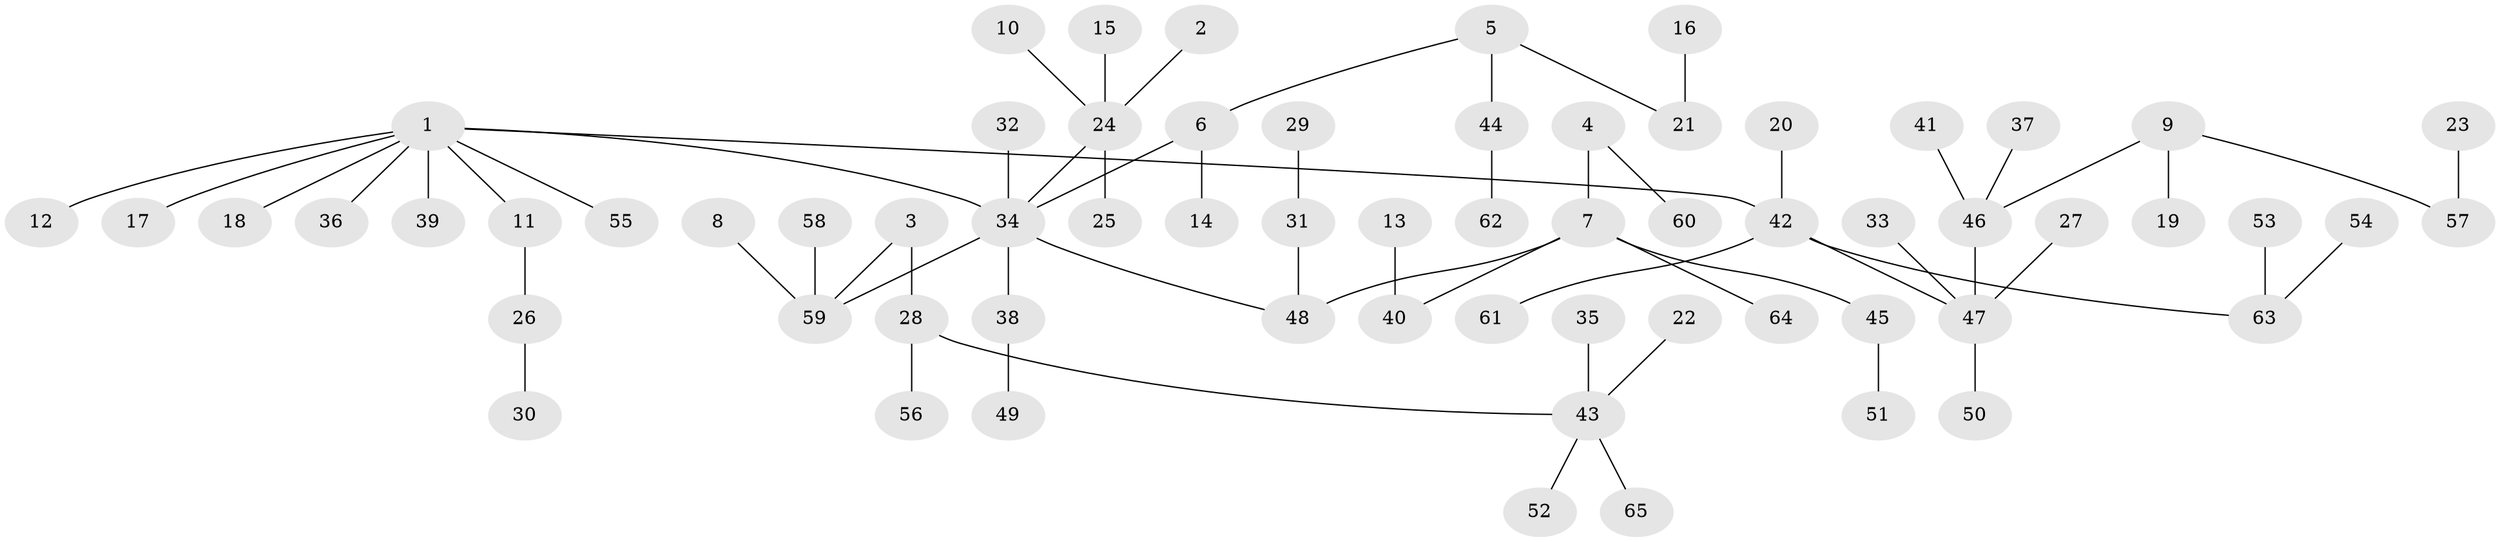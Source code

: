 // original degree distribution, {2: 0.27906976744186046, 5: 0.03875968992248062, 8: 0.007751937984496124, 3: 0.13178294573643412, 6: 0.023255813953488372, 1: 0.4883720930232558, 4: 0.023255813953488372, 7: 0.007751937984496124}
// Generated by graph-tools (version 1.1) at 2025/26/03/09/25 03:26:29]
// undirected, 65 vertices, 64 edges
graph export_dot {
graph [start="1"]
  node [color=gray90,style=filled];
  1;
  2;
  3;
  4;
  5;
  6;
  7;
  8;
  9;
  10;
  11;
  12;
  13;
  14;
  15;
  16;
  17;
  18;
  19;
  20;
  21;
  22;
  23;
  24;
  25;
  26;
  27;
  28;
  29;
  30;
  31;
  32;
  33;
  34;
  35;
  36;
  37;
  38;
  39;
  40;
  41;
  42;
  43;
  44;
  45;
  46;
  47;
  48;
  49;
  50;
  51;
  52;
  53;
  54;
  55;
  56;
  57;
  58;
  59;
  60;
  61;
  62;
  63;
  64;
  65;
  1 -- 11 [weight=1.0];
  1 -- 12 [weight=1.0];
  1 -- 17 [weight=1.0];
  1 -- 18 [weight=1.0];
  1 -- 34 [weight=1.0];
  1 -- 36 [weight=1.0];
  1 -- 39 [weight=1.0];
  1 -- 42 [weight=1.0];
  1 -- 55 [weight=1.0];
  2 -- 24 [weight=1.0];
  3 -- 28 [weight=1.0];
  3 -- 59 [weight=1.0];
  4 -- 7 [weight=1.0];
  4 -- 60 [weight=1.0];
  5 -- 6 [weight=1.0];
  5 -- 21 [weight=1.0];
  5 -- 44 [weight=1.0];
  6 -- 14 [weight=1.0];
  6 -- 34 [weight=1.0];
  7 -- 40 [weight=1.0];
  7 -- 45 [weight=1.0];
  7 -- 48 [weight=1.0];
  7 -- 64 [weight=1.0];
  8 -- 59 [weight=1.0];
  9 -- 19 [weight=1.0];
  9 -- 46 [weight=1.0];
  9 -- 57 [weight=1.0];
  10 -- 24 [weight=1.0];
  11 -- 26 [weight=1.0];
  13 -- 40 [weight=1.0];
  15 -- 24 [weight=1.0];
  16 -- 21 [weight=1.0];
  20 -- 42 [weight=1.0];
  22 -- 43 [weight=1.0];
  23 -- 57 [weight=1.0];
  24 -- 25 [weight=1.0];
  24 -- 34 [weight=1.0];
  26 -- 30 [weight=1.0];
  27 -- 47 [weight=1.0];
  28 -- 43 [weight=1.0];
  28 -- 56 [weight=1.0];
  29 -- 31 [weight=1.0];
  31 -- 48 [weight=1.0];
  32 -- 34 [weight=1.0];
  33 -- 47 [weight=1.0];
  34 -- 38 [weight=1.0];
  34 -- 48 [weight=1.0];
  34 -- 59 [weight=1.0];
  35 -- 43 [weight=1.0];
  37 -- 46 [weight=1.0];
  38 -- 49 [weight=1.0];
  41 -- 46 [weight=1.0];
  42 -- 47 [weight=1.0];
  42 -- 61 [weight=1.0];
  42 -- 63 [weight=1.0];
  43 -- 52 [weight=1.0];
  43 -- 65 [weight=1.0];
  44 -- 62 [weight=1.0];
  45 -- 51 [weight=1.0];
  46 -- 47 [weight=1.0];
  47 -- 50 [weight=1.0];
  53 -- 63 [weight=1.0];
  54 -- 63 [weight=1.0];
  58 -- 59 [weight=1.0];
}
